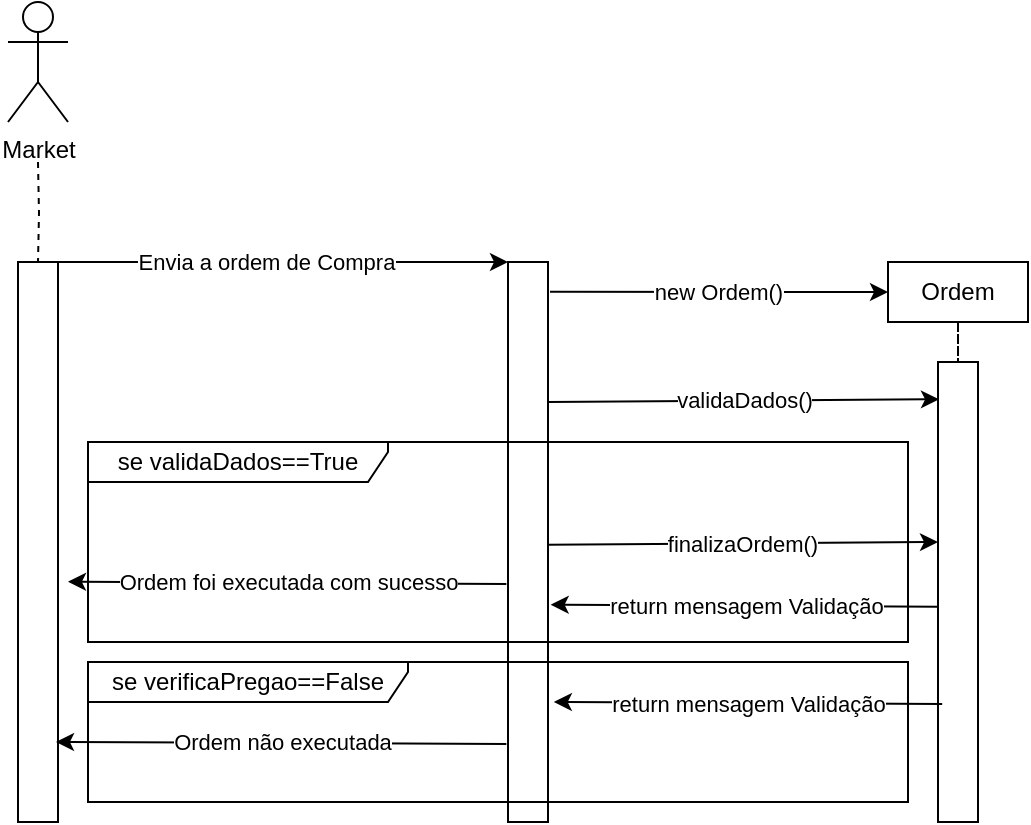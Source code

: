 <mxfile version="17.2.4" type="device"><diagram id="-OZyXr69hxBfiJ_vCl9j" name="Página-1"><mxGraphModel dx="796" dy="559" grid="1" gridSize="10" guides="1" tooltips="1" connect="1" arrows="1" fold="1" page="1" pageScale="1" pageWidth="827" pageHeight="1169" math="0" shadow="0"><root><mxCell id="0"/><mxCell id="1" parent="0"/><mxCell id="VFH_h4UF8_oGfP0LAacT-4" style="edgeStyle=orthogonalEdgeStyle;rounded=0;orthogonalLoop=1;jettySize=auto;html=1;dashed=1;endArrow=none;endFill=0;" parent="1" target="VFH_h4UF8_oGfP0LAacT-3" edge="1"><mxGeometry relative="1" as="geometry"><mxPoint x="125" y="190" as="sourcePoint"/></mxGeometry></mxCell><mxCell id="VFH_h4UF8_oGfP0LAacT-1" value="Market" style="shape=umlActor;verticalLabelPosition=bottom;verticalAlign=top;html=1;outlineConnect=0;" parent="1" vertex="1"><mxGeometry x="110" y="110" width="30" height="60" as="geometry"/></mxCell><mxCell id="VFH_h4UF8_oGfP0LAacT-9" style="edgeStyle=orthogonalEdgeStyle;rounded=0;orthogonalLoop=1;jettySize=auto;html=1;exitX=1;exitY=0;exitDx=0;exitDy=0;entryX=0;entryY=0;entryDx=0;entryDy=0;endArrow=classic;endFill=1;" parent="1" source="VFH_h4UF8_oGfP0LAacT-3" target="VFH_h4UF8_oGfP0LAacT-7" edge="1"><mxGeometry relative="1" as="geometry"><Array as="points"><mxPoint x="260" y="240"/><mxPoint x="260" y="240"/></Array></mxGeometry></mxCell><mxCell id="VFH_h4UF8_oGfP0LAacT-11" value="Envia a ordem de Compra" style="edgeLabel;html=1;align=center;verticalAlign=middle;resizable=0;points=[];" parent="VFH_h4UF8_oGfP0LAacT-9" vertex="1" connectable="0"><mxGeometry x="-0.081" relative="1" as="geometry"><mxPoint as="offset"/></mxGeometry></mxCell><mxCell id="VFH_h4UF8_oGfP0LAacT-3" value="" style="rounded=0;whiteSpace=wrap;html=1;fontStyle=1" parent="1" vertex="1"><mxGeometry x="115" y="240" width="20" height="280" as="geometry"/></mxCell><mxCell id="VFH_h4UF8_oGfP0LAacT-7" value="" style="rounded=0;whiteSpace=wrap;html=1;fontStyle=1" parent="1" vertex="1"><mxGeometry x="360" y="240" width="20" height="280" as="geometry"/></mxCell><mxCell id="VFH_h4UF8_oGfP0LAacT-14" style="edgeStyle=orthogonalEdgeStyle;rounded=0;orthogonalLoop=1;jettySize=auto;html=1;endArrow=none;endFill=0;dashed=1;" parent="1" source="VFH_h4UF8_oGfP0LAacT-12" target="VFH_h4UF8_oGfP0LAacT-13" edge="1"><mxGeometry relative="1" as="geometry"/></mxCell><mxCell id="VFH_h4UF8_oGfP0LAacT-12" value="Ordem" style="rounded=0;whiteSpace=wrap;html=1;" parent="1" vertex="1"><mxGeometry x="550" y="240" width="70" height="30" as="geometry"/></mxCell><mxCell id="VFH_h4UF8_oGfP0LAacT-13" value="" style="rounded=0;whiteSpace=wrap;html=1;fontStyle=1" parent="1" vertex="1"><mxGeometry x="575" y="290" width="20" height="230" as="geometry"/></mxCell><mxCell id="VFH_h4UF8_oGfP0LAacT-15" value="new Ordem()" style="endArrow=classic;html=1;rounded=0;exitX=1.05;exitY=0.053;exitDx=0;exitDy=0;exitPerimeter=0;entryX=0;entryY=0.5;entryDx=0;entryDy=0;" parent="1" source="VFH_h4UF8_oGfP0LAacT-7" target="VFH_h4UF8_oGfP0LAacT-12" edge="1"><mxGeometry width="50" height="50" relative="1" as="geometry"><mxPoint x="260" y="310" as="sourcePoint"/><mxPoint x="310" y="260" as="targetPoint"/></mxGeometry></mxCell><mxCell id="VFH_h4UF8_oGfP0LAacT-18" value="validaDados()" style="endArrow=classic;html=1;rounded=0;exitX=1;exitY=0.25;exitDx=0;exitDy=0;entryX=0.025;entryY=0.081;entryDx=0;entryDy=0;entryPerimeter=0;endFill=1;" parent="1" source="VFH_h4UF8_oGfP0LAacT-7" target="VFH_h4UF8_oGfP0LAacT-13" edge="1"><mxGeometry width="50" height="50" relative="1" as="geometry"><mxPoint x="410" y="310" as="sourcePoint"/><mxPoint x="460" y="260" as="targetPoint"/></mxGeometry></mxCell><mxCell id="VFH_h4UF8_oGfP0LAacT-19" value="&lt;font style=&quot;font-size: 12px&quot;&gt;se&amp;nbsp;&lt;span style=&quot;background-color: rgb(255 , 255 , 255)&quot;&gt;validaDados&lt;/span&gt;==True&lt;/font&gt;" style="shape=umlFrame;whiteSpace=wrap;html=1;width=150;height=20;" parent="1" vertex="1"><mxGeometry x="150" y="330" width="410" height="100" as="geometry"/></mxCell><mxCell id="VFH_h4UF8_oGfP0LAacT-20" value="finalizaOrdem()" style="endArrow=classic;html=1;rounded=0;exitX=1;exitY=0.25;exitDx=0;exitDy=0;entryX=0.025;entryY=0.081;entryDx=0;entryDy=0;entryPerimeter=0;endFill=1;" parent="1" edge="1"><mxGeometry width="50" height="50" relative="1" as="geometry"><mxPoint x="379.5" y="381.37" as="sourcePoint"/><mxPoint x="575.0" y="380.0" as="targetPoint"/></mxGeometry></mxCell><mxCell id="VFH_h4UF8_oGfP0LAacT-21" value="return mensagem Validação" style="endArrow=classic;html=1;rounded=0;exitX=0.025;exitY=0.532;exitDx=0;exitDy=0;entryX=1.067;entryY=0.612;entryDx=0;entryDy=0;entryPerimeter=0;endFill=1;exitPerimeter=0;" parent="1" source="VFH_h4UF8_oGfP0LAacT-13" target="VFH_h4UF8_oGfP0LAacT-7" edge="1"><mxGeometry width="50" height="50" relative="1" as="geometry"><mxPoint x="389.5" y="391.37" as="sourcePoint"/><mxPoint x="585.0" y="390" as="targetPoint"/></mxGeometry></mxCell><mxCell id="VFH_h4UF8_oGfP0LAacT-22" value="Ordem foi executada com sucesso" style="endArrow=classic;html=1;rounded=0;exitX=0.025;exitY=0.532;exitDx=0;exitDy=0;entryX=1.25;entryY=0.571;entryDx=0;entryDy=0;entryPerimeter=0;endFill=1;exitPerimeter=0;" parent="1" edge="1" target="VFH_h4UF8_oGfP0LAacT-3"><mxGeometry width="50" height="50" relative="1" as="geometry"><mxPoint x="359.16" y="401.0" as="sourcePoint"/><mxPoint x="165.0" y="400.0" as="targetPoint"/></mxGeometry></mxCell><mxCell id="VFH_h4UF8_oGfP0LAacT-23" value="return mensagem Validação" style="endArrow=classic;html=1;rounded=0;exitX=0.025;exitY=0.532;exitDx=0;exitDy=0;entryX=1.067;entryY=0.612;entryDx=0;entryDy=0;entryPerimeter=0;endFill=1;exitPerimeter=0;" parent="1" edge="1"><mxGeometry width="50" height="50" relative="1" as="geometry"><mxPoint x="577.08" y="461.0" as="sourcePoint"/><mxPoint x="382.92" y="460.0" as="targetPoint"/></mxGeometry></mxCell><mxCell id="VFH_h4UF8_oGfP0LAacT-25" value="se verificaPregao==False" style="shape=umlFrame;whiteSpace=wrap;html=1;width=160;height=20;" parent="1" vertex="1"><mxGeometry x="150" y="440" width="410" height="70" as="geometry"/></mxCell><mxCell id="VFH_h4UF8_oGfP0LAacT-26" value="Ordem não executada" style="endArrow=classic;html=1;rounded=0;exitX=0.025;exitY=0.532;exitDx=0;exitDy=0;entryX=0.95;entryY=0.857;entryDx=0;entryDy=0;entryPerimeter=0;endFill=1;exitPerimeter=0;" parent="1" edge="1" target="VFH_h4UF8_oGfP0LAacT-3"><mxGeometry width="50" height="50" relative="1" as="geometry"><mxPoint x="359.16" y="481" as="sourcePoint"/><mxPoint x="165.0" y="480" as="targetPoint"/></mxGeometry></mxCell></root></mxGraphModel></diagram></mxfile>